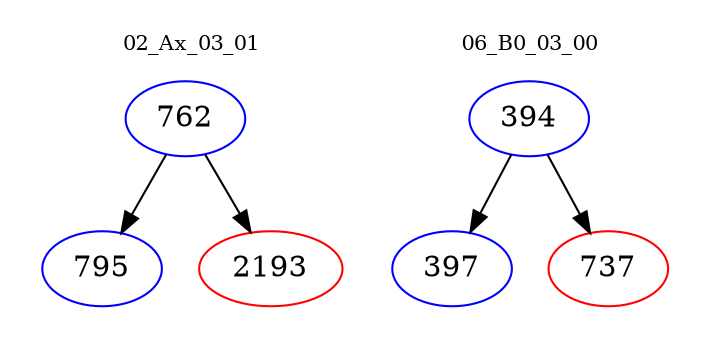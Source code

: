 digraph{
subgraph cluster_0 {
color = white
label = "02_Ax_03_01";
fontsize=10;
T0_762 [label="762", color="blue"]
T0_762 -> T0_795 [color="black"]
T0_795 [label="795", color="blue"]
T0_762 -> T0_2193 [color="black"]
T0_2193 [label="2193", color="red"]
}
subgraph cluster_1 {
color = white
label = "06_B0_03_00";
fontsize=10;
T1_394 [label="394", color="blue"]
T1_394 -> T1_397 [color="black"]
T1_397 [label="397", color="blue"]
T1_394 -> T1_737 [color="black"]
T1_737 [label="737", color="red"]
}
}
